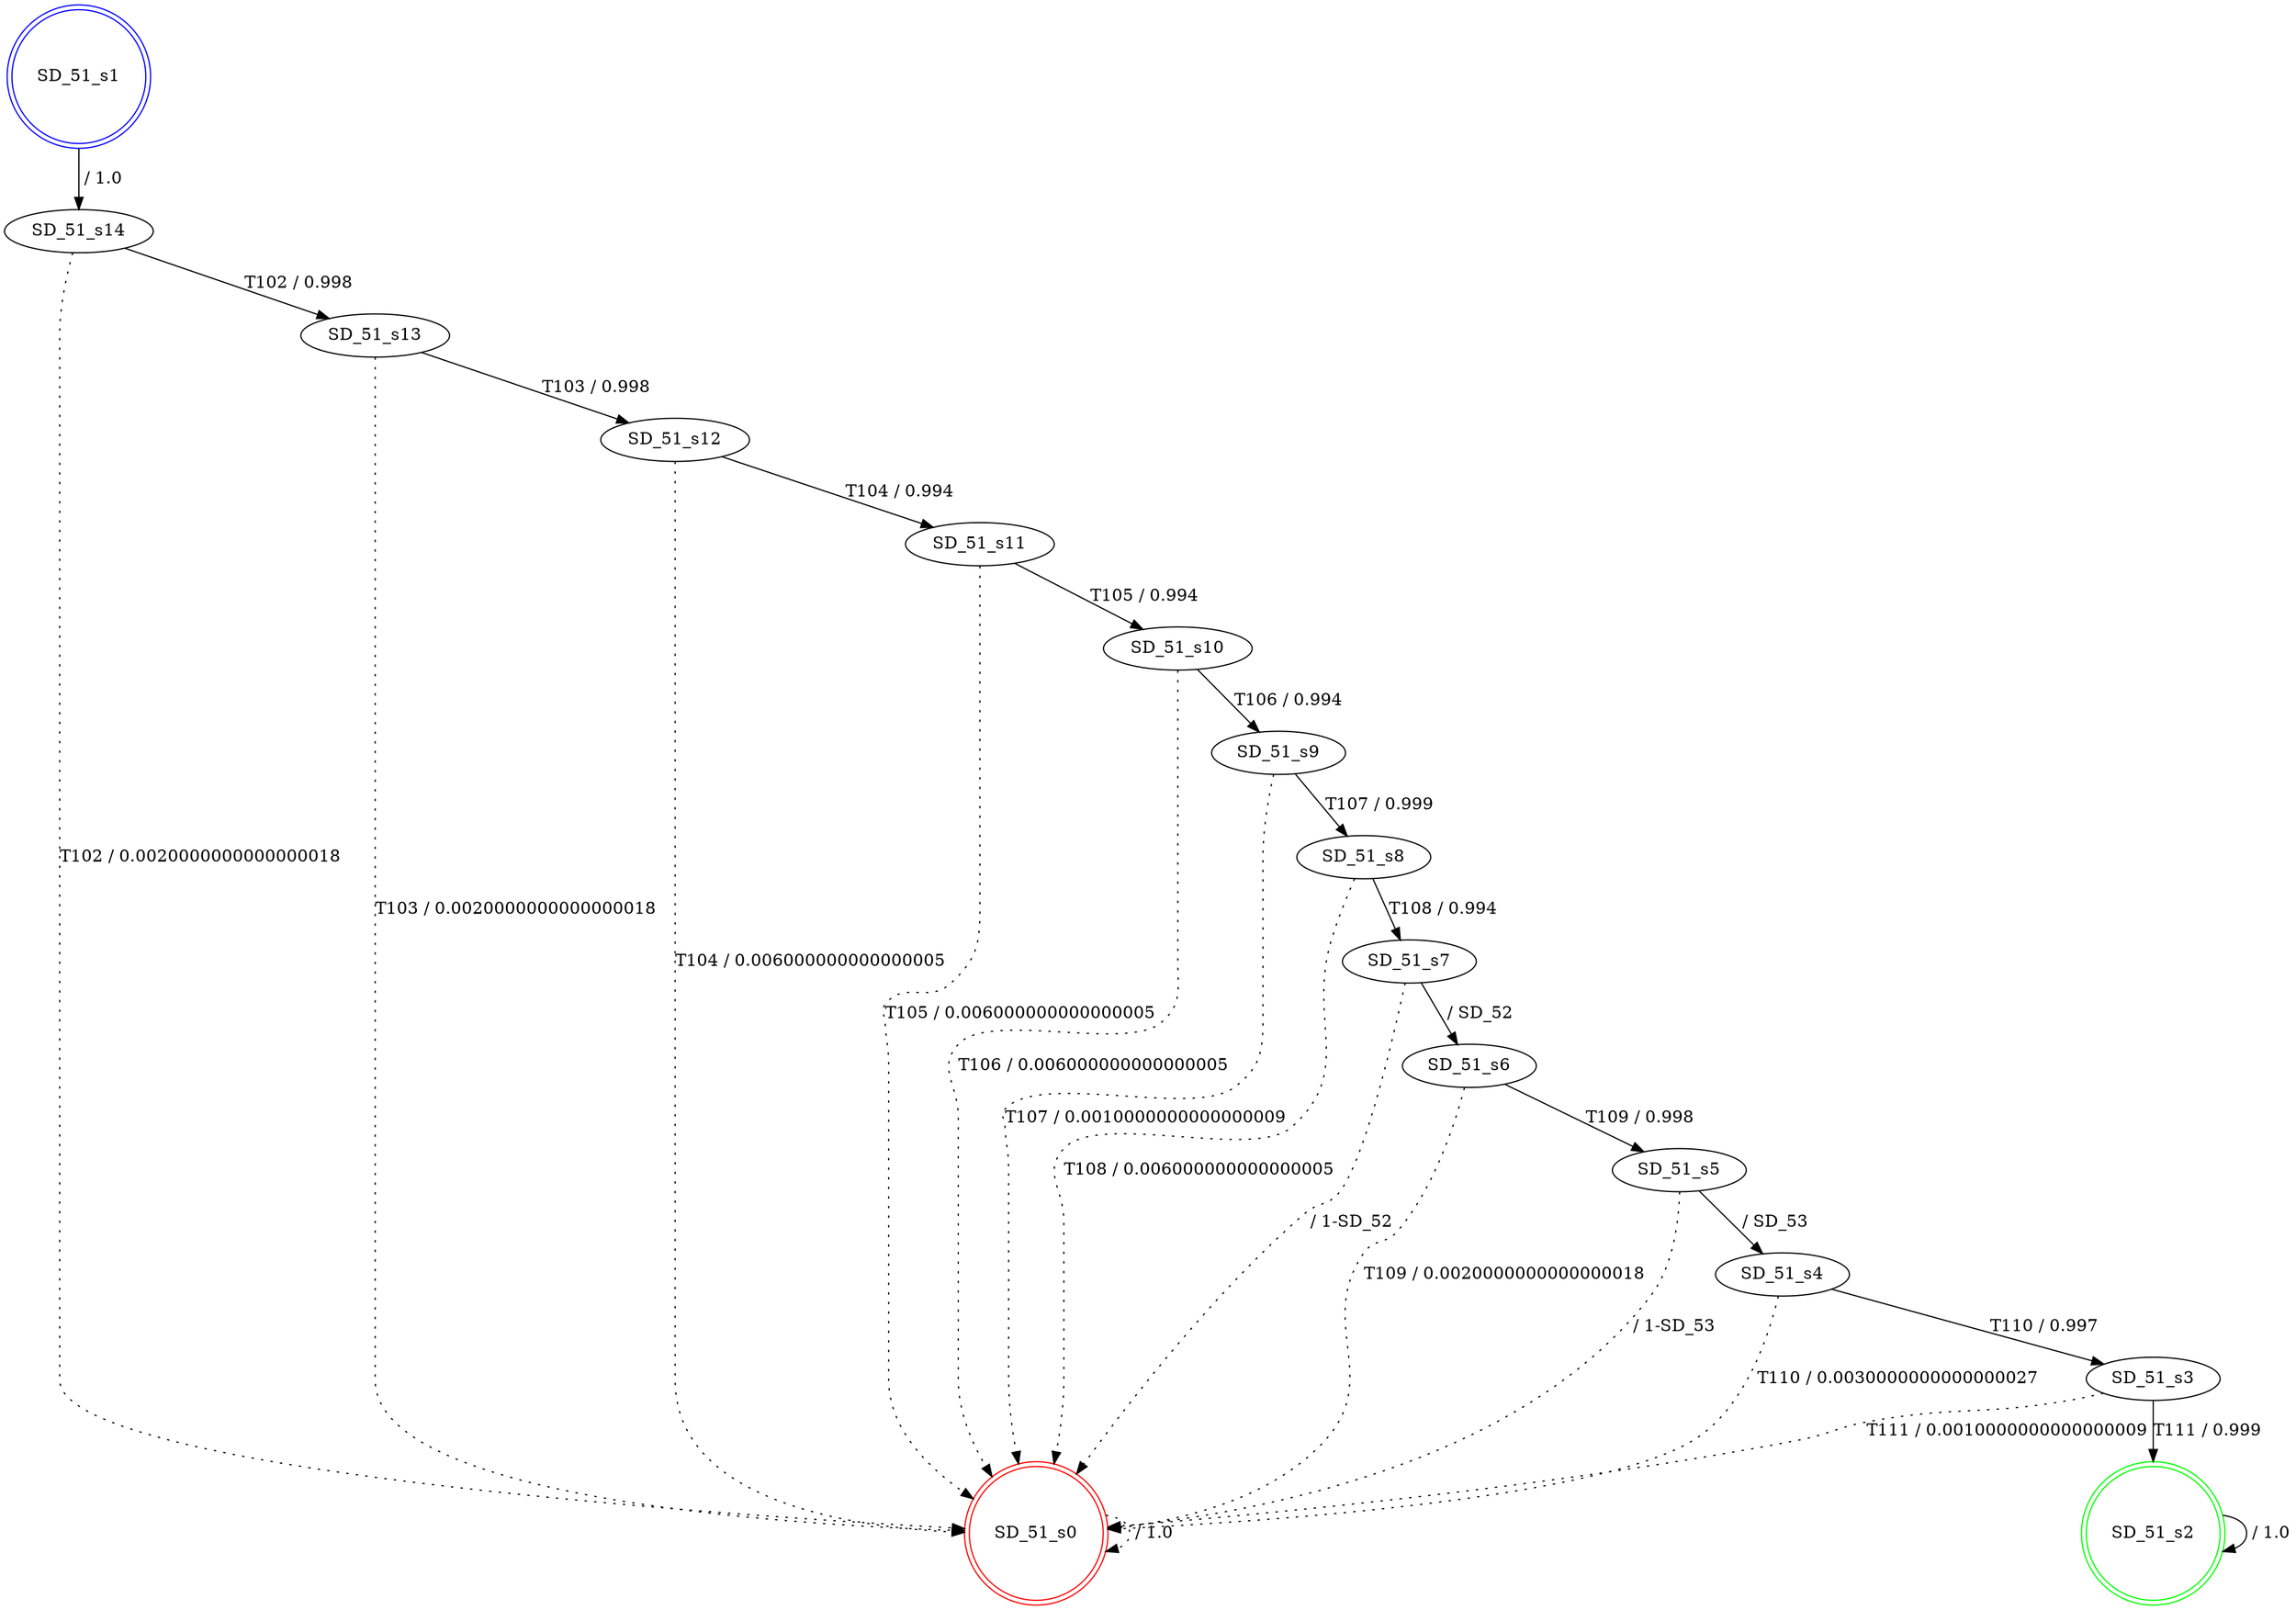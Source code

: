 digraph graphname {
SD_51_s0 [label="SD_51_s0",color=red,shape=doublecircle ];
SD_51_s1 [label="SD_51_s1",color=blue,shape=doublecircle ];
SD_51_s2 [label="SD_51_s2",color=green,shape=doublecircle ];
SD_51_s3 [label="SD_51_s3" ];
SD_51_s4 [label="SD_51_s4" ];
SD_51_s5 [label="SD_51_s5" ];
SD_51_s6 [label="SD_51_s6" ];
SD_51_s7 [label="SD_51_s7" ];
SD_51_s8 [label="SD_51_s8" ];
SD_51_s9 [label="SD_51_s9" ];
SD_51_s10 [label="SD_51_s10" ];
SD_51_s11 [label="SD_51_s11" ];
SD_51_s12 [label="SD_51_s12" ];
SD_51_s13 [label="SD_51_s13" ];
SD_51_s14 [label="SD_51_s14" ];
SD_51_s0 -> SD_51_s0 [label=" / 1.0", style=dotted];
SD_51_s1 -> SD_51_s14 [label=" / 1.0"];
SD_51_s2 -> SD_51_s2 [label=" / 1.0"];
SD_51_s3 -> SD_51_s2 [label="T111 / 0.999"];
SD_51_s3 -> SD_51_s0 [label="T111 / 0.0010000000000000009", style=dotted];
SD_51_s4 -> SD_51_s3 [label="T110 / 0.997"];
SD_51_s4 -> SD_51_s0 [label="T110 / 0.0030000000000000027", style=dotted];
SD_51_s5 -> SD_51_s4 [label=" / SD_53"];
SD_51_s5 -> SD_51_s0 [label=" / 1-SD_53", style=dotted];
SD_51_s6 -> SD_51_s5 [label="T109 / 0.998"];
SD_51_s6 -> SD_51_s0 [label="T109 / 0.0020000000000000018", style=dotted];
SD_51_s7 -> SD_51_s6 [label=" / SD_52"];
SD_51_s7 -> SD_51_s0 [label=" / 1-SD_52", style=dotted];
SD_51_s8 -> SD_51_s7 [label="T108 / 0.994"];
SD_51_s8 -> SD_51_s0 [label="T108 / 0.006000000000000005", style=dotted];
SD_51_s9 -> SD_51_s8 [label="T107 / 0.999"];
SD_51_s9 -> SD_51_s0 [label="T107 / 0.0010000000000000009", style=dotted];
SD_51_s10 -> SD_51_s9 [label="T106 / 0.994"];
SD_51_s10 -> SD_51_s0 [label="T106 / 0.006000000000000005", style=dotted];
SD_51_s11 -> SD_51_s10 [label="T105 / 0.994"];
SD_51_s11 -> SD_51_s0 [label="T105 / 0.006000000000000005", style=dotted];
SD_51_s12 -> SD_51_s11 [label="T104 / 0.994"];
SD_51_s12 -> SD_51_s0 [label="T104 / 0.006000000000000005", style=dotted];
SD_51_s13 -> SD_51_s12 [label="T103 / 0.998"];
SD_51_s13 -> SD_51_s0 [label="T103 / 0.0020000000000000018", style=dotted];
SD_51_s14 -> SD_51_s13 [label="T102 / 0.998"];
SD_51_s14 -> SD_51_s0 [label="T102 / 0.0020000000000000018", style=dotted];
}